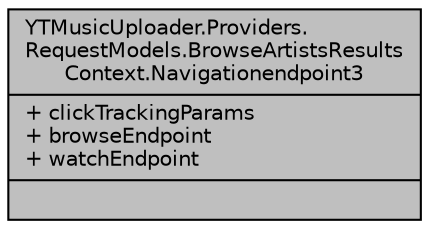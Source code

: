 digraph "YTMusicUploader.Providers.RequestModels.BrowseArtistsResultsContext.Navigationendpoint3"
{
 // LATEX_PDF_SIZE
  edge [fontname="Helvetica",fontsize="10",labelfontname="Helvetica",labelfontsize="10"];
  node [fontname="Helvetica",fontsize="10",shape=record];
  Node1 [label="{YTMusicUploader.Providers.\lRequestModels.BrowseArtistsResults\lContext.Navigationendpoint3\n|+ clickTrackingParams\l+ browseEndpoint\l+ watchEndpoint\l|}",height=0.2,width=0.4,color="black", fillcolor="grey75", style="filled", fontcolor="black",tooltip=" "];
}
